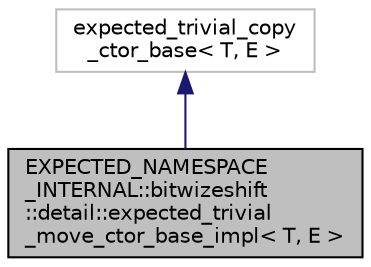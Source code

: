 digraph "EXPECTED_NAMESPACE_INTERNAL::bitwizeshift::detail::expected_trivial_move_ctor_base_impl&lt; T, E &gt;"
{
  edge [fontname="Helvetica",fontsize="10",labelfontname="Helvetica",labelfontsize="10"];
  node [fontname="Helvetica",fontsize="10",shape=record];
  Node2 [label="EXPECTED_NAMESPACE\l_INTERNAL::bitwizeshift\l::detail::expected_trivial\l_move_ctor_base_impl\< T, E \>",height=0.2,width=0.4,color="black", fillcolor="grey75", style="filled", fontcolor="black"];
  Node3 -> Node2 [dir="back",color="midnightblue",fontsize="10",style="solid",fontname="Helvetica"];
  Node3 [label="expected_trivial_copy\l_ctor_base\< T, E \>",height=0.2,width=0.4,color="grey75", fillcolor="white", style="filled"];
}

